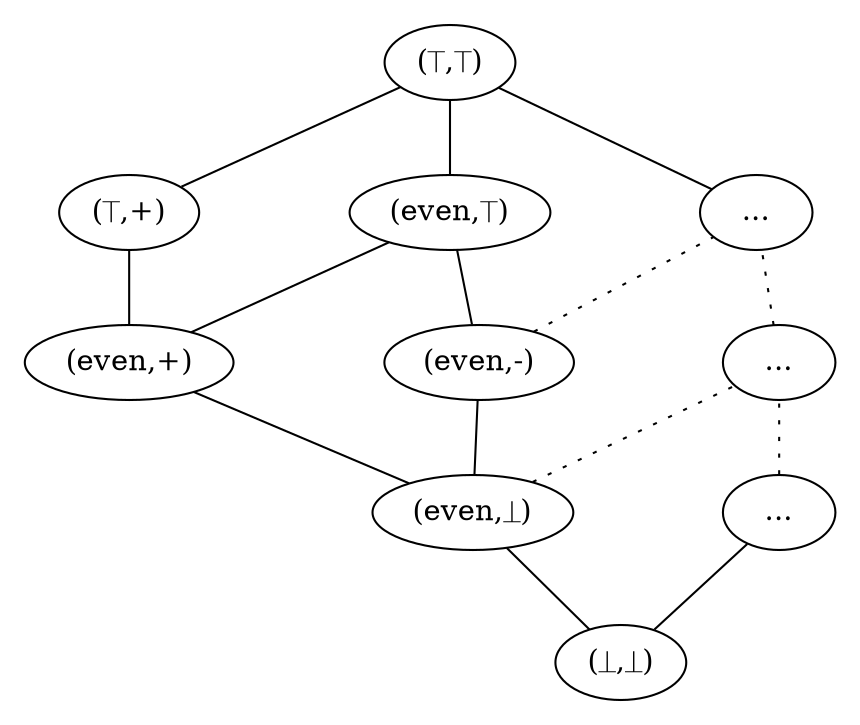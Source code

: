 graph G {
    nodesep=1;
    margin=0;
    rankdir="BT"

   subgraph cluster0{
      color=white;
    t;
    b -- eb;
    eb -- ep ;
    eb -- em ;
    em -- et;
    ep -- tp ;
    ep -- et ;
    et -- t;
    tp -- t;
    tdots -- t;
    mdots -- tdots [style=dotted];
    bdots -- mdots [style=dotted];
    b -- bdots;
    b;
    b [label="(⏊,⏊)"];
    t [label="(⏉,⏉)"];
    eb [label="(even,⏊)"]
       ep [label="(even,+)"];
       em [label="(even,-)"];
       tp [label="(⏉,+)"];
       et [label="(even,⏉)"];
       tdots [label="...",rank=3];
       bdots [label="..."];
       mdots [label="..."];
   {rank = same; tdots; tp;}    
   {rank = same; bdots; eb;}    
   }
eb -- mdots [style=dotted];
em -- tdots [style=dotted];


       
   
}